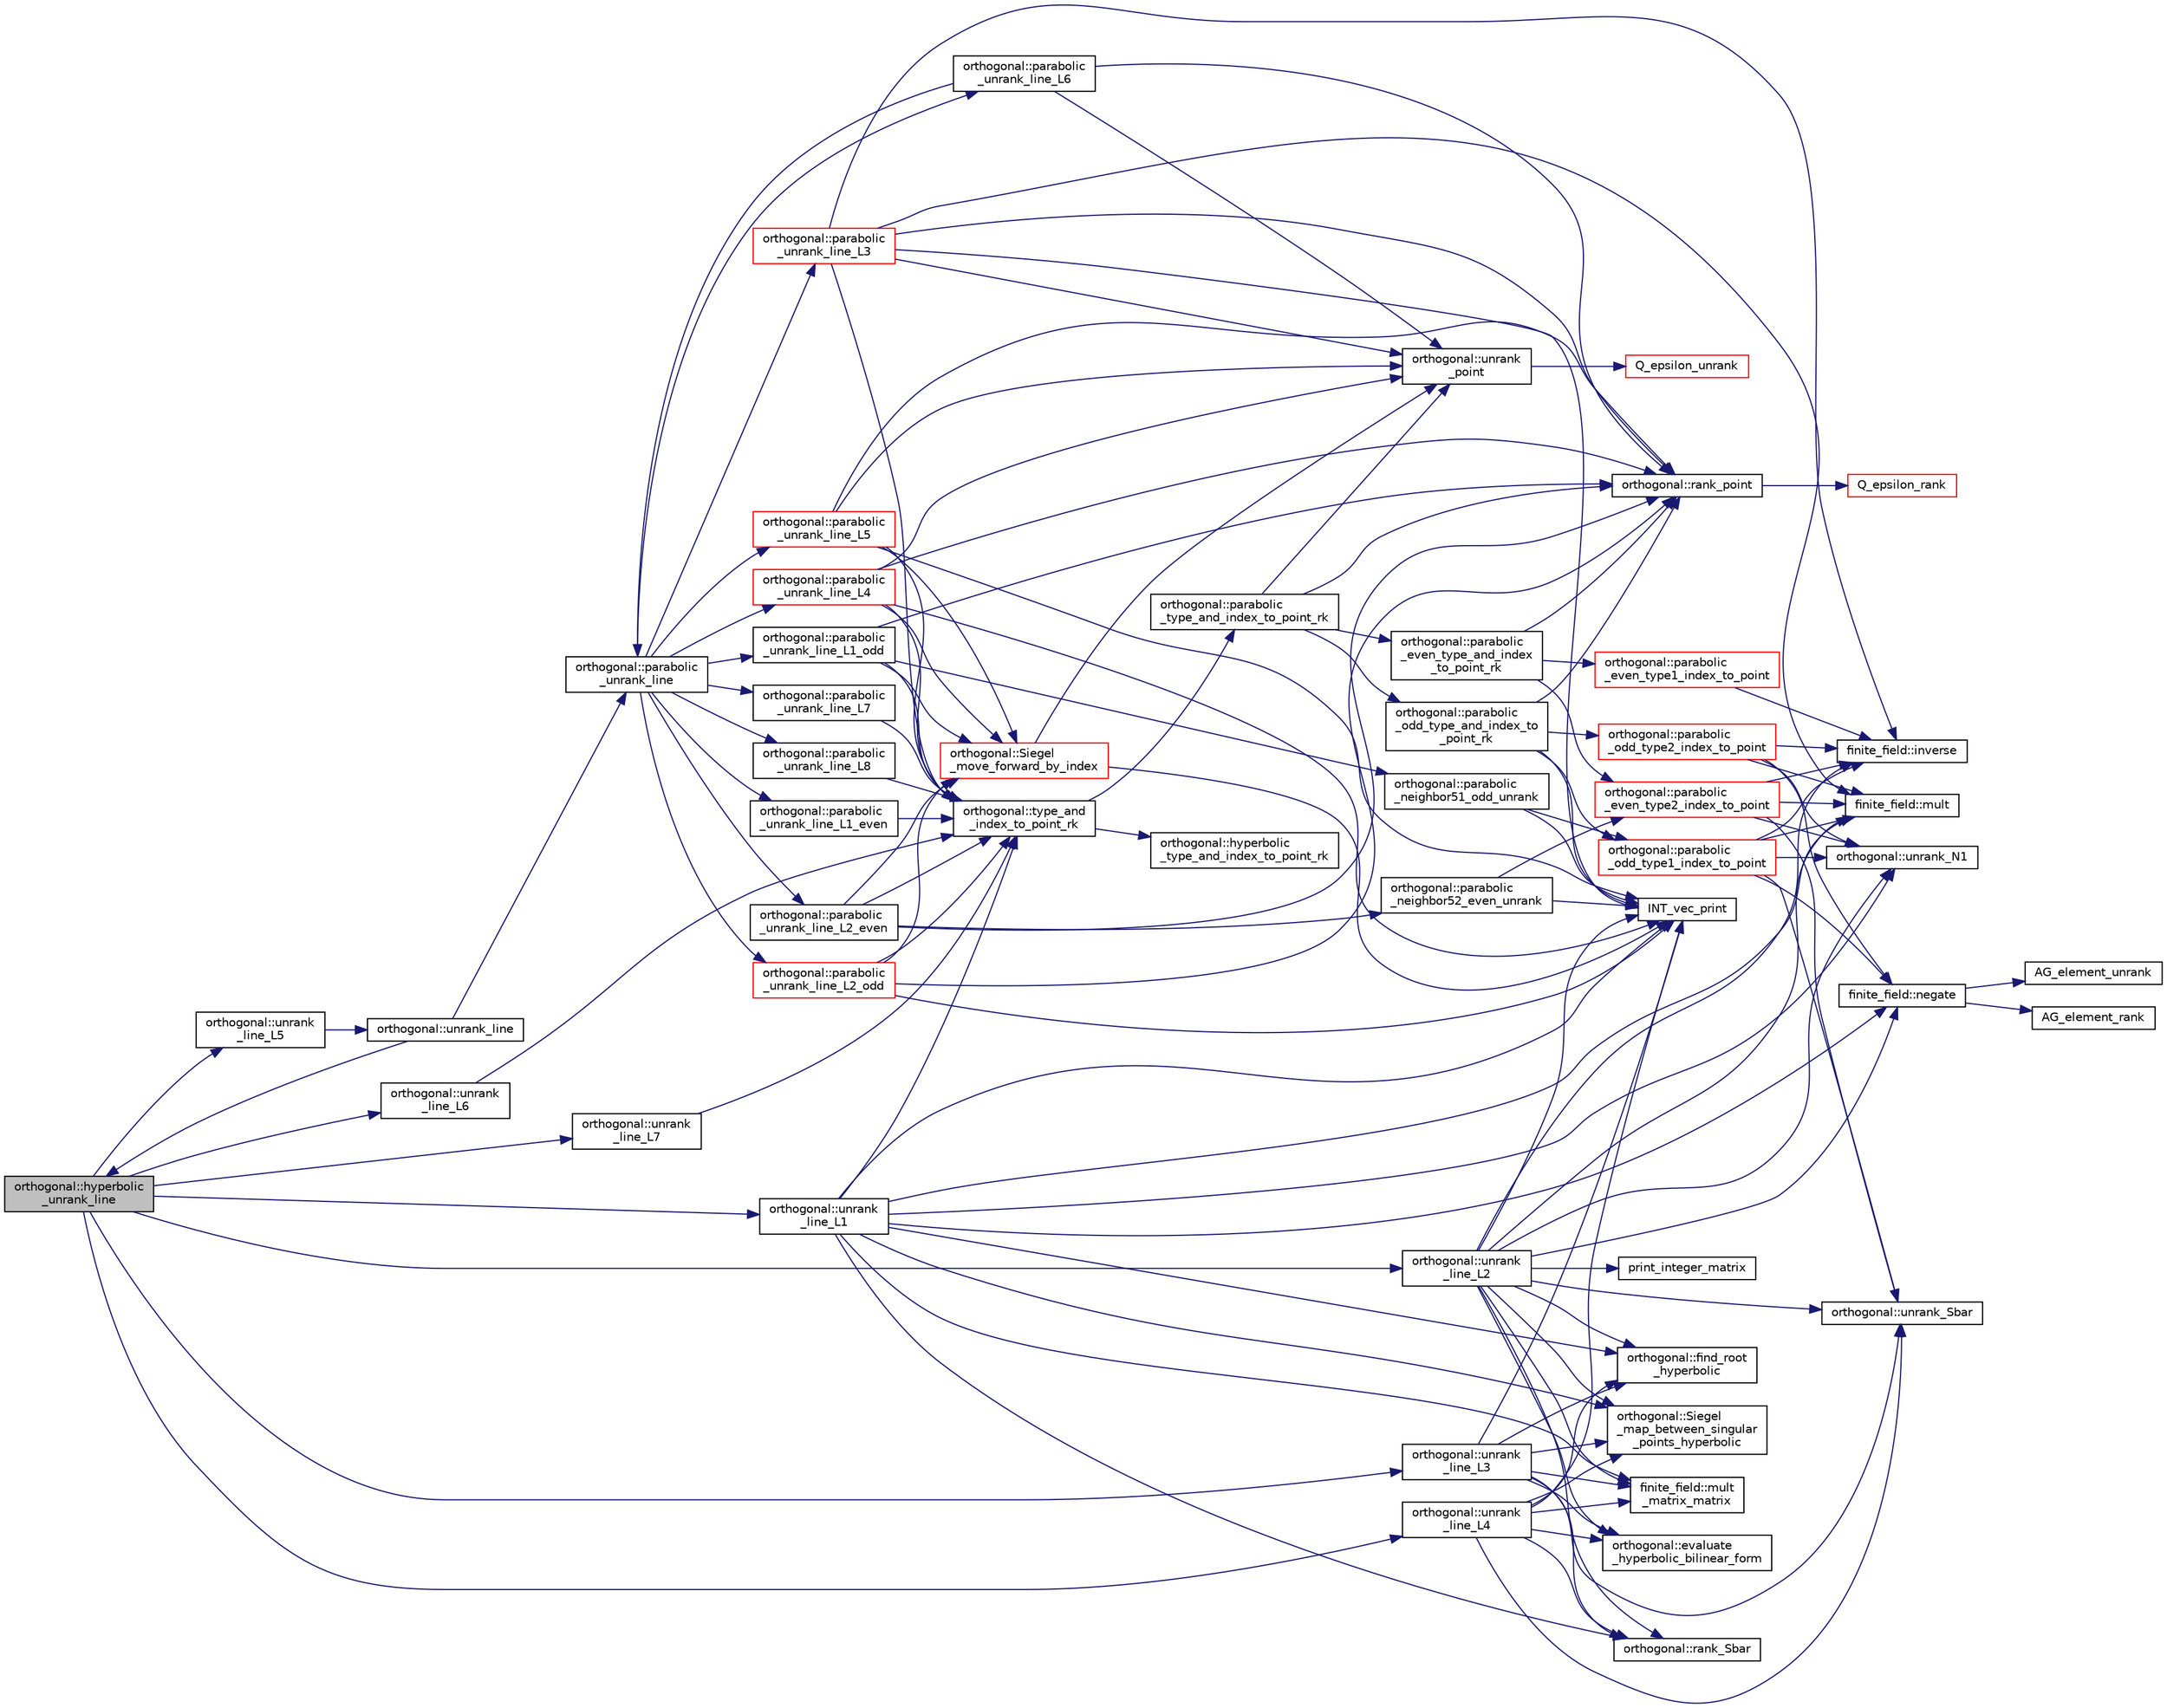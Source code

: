 digraph "orthogonal::hyperbolic_unrank_line"
{
  edge [fontname="Helvetica",fontsize="10",labelfontname="Helvetica",labelfontsize="10"];
  node [fontname="Helvetica",fontsize="10",shape=record];
  rankdir="LR";
  Node9209 [label="orthogonal::hyperbolic\l_unrank_line",height=0.2,width=0.4,color="black", fillcolor="grey75", style="filled", fontcolor="black"];
  Node9209 -> Node9210 [color="midnightblue",fontsize="10",style="solid",fontname="Helvetica"];
  Node9210 [label="orthogonal::unrank\l_line_L1",height=0.2,width=0.4,color="black", fillcolor="white", style="filled",URL="$d7/daa/classorthogonal.html#aca204928ad9c6c2d9e9afe2ea5af6d60"];
  Node9210 -> Node9211 [color="midnightblue",fontsize="10",style="solid",fontname="Helvetica"];
  Node9211 [label="orthogonal::type_and\l_index_to_point_rk",height=0.2,width=0.4,color="black", fillcolor="white", style="filled",URL="$d7/daa/classorthogonal.html#a319ef460cdfe3247d336c3fb482901eb"];
  Node9211 -> Node9212 [color="midnightblue",fontsize="10",style="solid",fontname="Helvetica"];
  Node9212 [label="orthogonal::hyperbolic\l_type_and_index_to_point_rk",height=0.2,width=0.4,color="black", fillcolor="white", style="filled",URL="$d7/daa/classorthogonal.html#af31cd843ff2e6eb4fe1ba9c49e62d1b8"];
  Node9211 -> Node9213 [color="midnightblue",fontsize="10",style="solid",fontname="Helvetica"];
  Node9213 [label="orthogonal::parabolic\l_type_and_index_to_point_rk",height=0.2,width=0.4,color="black", fillcolor="white", style="filled",URL="$d7/daa/classorthogonal.html#a67c316cf01b382762e6ac372f522d106"];
  Node9213 -> Node9214 [color="midnightblue",fontsize="10",style="solid",fontname="Helvetica"];
  Node9214 [label="orthogonal::unrank\l_point",height=0.2,width=0.4,color="black", fillcolor="white", style="filled",URL="$d7/daa/classorthogonal.html#ab655117100f7c66c19817b84ac5ac0a0"];
  Node9214 -> Node9215 [color="midnightblue",fontsize="10",style="solid",fontname="Helvetica"];
  Node9215 [label="Q_epsilon_unrank",height=0.2,width=0.4,color="red", fillcolor="white", style="filled",URL="$d4/d67/geometry_8h.html#af162c4d30d4a6528299e37551c353e7b"];
  Node9213 -> Node9236 [color="midnightblue",fontsize="10",style="solid",fontname="Helvetica"];
  Node9236 [label="orthogonal::rank_point",height=0.2,width=0.4,color="black", fillcolor="white", style="filled",URL="$d7/daa/classorthogonal.html#adb4f1528590a804b3c011a68c9ebf655"];
  Node9236 -> Node9237 [color="midnightblue",fontsize="10",style="solid",fontname="Helvetica"];
  Node9237 [label="Q_epsilon_rank",height=0.2,width=0.4,color="red", fillcolor="white", style="filled",URL="$d4/d67/geometry_8h.html#a0949e1151174e2988aa697cb31942e97"];
  Node9213 -> Node9257 [color="midnightblue",fontsize="10",style="solid",fontname="Helvetica"];
  Node9257 [label="orthogonal::parabolic\l_even_type_and_index\l_to_point_rk",height=0.2,width=0.4,color="black", fillcolor="white", style="filled",URL="$d7/daa/classorthogonal.html#af43894039e8c5a8039f52b93dfa3ff77"];
  Node9257 -> Node9258 [color="midnightblue",fontsize="10",style="solid",fontname="Helvetica"];
  Node9258 [label="orthogonal::parabolic\l_even_type1_index_to_point",height=0.2,width=0.4,color="red", fillcolor="white", style="filled",URL="$d7/daa/classorthogonal.html#a6646754b896f772146faceaa4100403f"];
  Node9258 -> Node9260 [color="midnightblue",fontsize="10",style="solid",fontname="Helvetica"];
  Node9260 [label="finite_field::inverse",height=0.2,width=0.4,color="black", fillcolor="white", style="filled",URL="$df/d5a/classfinite__field.html#a69f2a12c01e70b7ce2d115c5221c9cdd"];
  Node9257 -> Node9236 [color="midnightblue",fontsize="10",style="solid",fontname="Helvetica"];
  Node9257 -> Node9261 [color="midnightblue",fontsize="10",style="solid",fontname="Helvetica"];
  Node9261 [label="orthogonal::parabolic\l_even_type2_index_to_point",height=0.2,width=0.4,color="red", fillcolor="white", style="filled",URL="$d7/daa/classorthogonal.html#ac00a073ffe018536d0b07841b405533a"];
  Node9261 -> Node9262 [color="midnightblue",fontsize="10",style="solid",fontname="Helvetica"];
  Node9262 [label="orthogonal::unrank_N1",height=0.2,width=0.4,color="black", fillcolor="white", style="filled",URL="$d7/daa/classorthogonal.html#ac39ac9cea140f569c2b78ad01310b4b6"];
  Node9261 -> Node9264 [color="midnightblue",fontsize="10",style="solid",fontname="Helvetica"];
  Node9264 [label="orthogonal::unrank_Sbar",height=0.2,width=0.4,color="black", fillcolor="white", style="filled",URL="$d7/daa/classorthogonal.html#af5dc4e991f79be6bfdce4325648e037a"];
  Node9261 -> Node9260 [color="midnightblue",fontsize="10",style="solid",fontname="Helvetica"];
  Node9261 -> Node9266 [color="midnightblue",fontsize="10",style="solid",fontname="Helvetica"];
  Node9266 [label="finite_field::mult",height=0.2,width=0.4,color="black", fillcolor="white", style="filled",URL="$df/d5a/classfinite__field.html#a24fb5917aa6d4d656fd855b7f44a13b0"];
  Node9213 -> Node9270 [color="midnightblue",fontsize="10",style="solid",fontname="Helvetica"];
  Node9270 [label="orthogonal::parabolic\l_odd_type_and_index_to\l_point_rk",height=0.2,width=0.4,color="black", fillcolor="white", style="filled",URL="$d7/daa/classorthogonal.html#aac70113614b52601e38b3ce8cbffbc9a"];
  Node9270 -> Node9271 [color="midnightblue",fontsize="10",style="solid",fontname="Helvetica"];
  Node9271 [label="orthogonal::parabolic\l_odd_type1_index_to_point",height=0.2,width=0.4,color="red", fillcolor="white", style="filled",URL="$d7/daa/classorthogonal.html#a90ae2eb18659cb8dcd94eafc0b4eccf7"];
  Node9271 -> Node9262 [color="midnightblue",fontsize="10",style="solid",fontname="Helvetica"];
  Node9271 -> Node9272 [color="midnightblue",fontsize="10",style="solid",fontname="Helvetica"];
  Node9272 [label="finite_field::negate",height=0.2,width=0.4,color="black", fillcolor="white", style="filled",URL="$df/d5a/classfinite__field.html#aa9d798298f25d4a9262b5bc5f1733e31"];
  Node9272 -> Node9268 [color="midnightblue",fontsize="10",style="solid",fontname="Helvetica"];
  Node9268 [label="AG_element_unrank",height=0.2,width=0.4,color="black", fillcolor="white", style="filled",URL="$d4/d67/geometry_8h.html#a4a33b86c87b2879b97cfa1327abe2885"];
  Node9272 -> Node9269 [color="midnightblue",fontsize="10",style="solid",fontname="Helvetica"];
  Node9269 [label="AG_element_rank",height=0.2,width=0.4,color="black", fillcolor="white", style="filled",URL="$d4/d67/geometry_8h.html#ab2ac908d07dd8038fd996e26bdc75c17"];
  Node9271 -> Node9266 [color="midnightblue",fontsize="10",style="solid",fontname="Helvetica"];
  Node9271 -> Node9260 [color="midnightblue",fontsize="10",style="solid",fontname="Helvetica"];
  Node9271 -> Node9264 [color="midnightblue",fontsize="10",style="solid",fontname="Helvetica"];
  Node9270 -> Node9244 [color="midnightblue",fontsize="10",style="solid",fontname="Helvetica"];
  Node9244 [label="INT_vec_print",height=0.2,width=0.4,color="black", fillcolor="white", style="filled",URL="$df/dbf/sajeeb_8_c.html#a79a5901af0b47dd0d694109543c027fe"];
  Node9270 -> Node9236 [color="midnightblue",fontsize="10",style="solid",fontname="Helvetica"];
  Node9270 -> Node9273 [color="midnightblue",fontsize="10",style="solid",fontname="Helvetica"];
  Node9273 [label="orthogonal::parabolic\l_odd_type2_index_to_point",height=0.2,width=0.4,color="red", fillcolor="white", style="filled",URL="$d7/daa/classorthogonal.html#a7bbc04bb592d92a5dc35b77f33811fe0"];
  Node9273 -> Node9262 [color="midnightblue",fontsize="10",style="solid",fontname="Helvetica"];
  Node9273 -> Node9272 [color="midnightblue",fontsize="10",style="solid",fontname="Helvetica"];
  Node9273 -> Node9266 [color="midnightblue",fontsize="10",style="solid",fontname="Helvetica"];
  Node9273 -> Node9260 [color="midnightblue",fontsize="10",style="solid",fontname="Helvetica"];
  Node9210 -> Node9262 [color="midnightblue",fontsize="10",style="solid",fontname="Helvetica"];
  Node9210 -> Node9244 [color="midnightblue",fontsize="10",style="solid",fontname="Helvetica"];
  Node9210 -> Node9266 [color="midnightblue",fontsize="10",style="solid",fontname="Helvetica"];
  Node9210 -> Node9274 [color="midnightblue",fontsize="10",style="solid",fontname="Helvetica"];
  Node9274 [label="orthogonal::find_root\l_hyperbolic",height=0.2,width=0.4,color="black", fillcolor="white", style="filled",URL="$d7/daa/classorthogonal.html#a4cb66d7aec283cd032a99cb9b2b9992d"];
  Node9210 -> Node9275 [color="midnightblue",fontsize="10",style="solid",fontname="Helvetica"];
  Node9275 [label="orthogonal::Siegel\l_map_between_singular\l_points_hyperbolic",height=0.2,width=0.4,color="black", fillcolor="white", style="filled",URL="$d7/daa/classorthogonal.html#a5ee80bd3a8fb9799d248ade8fd7b20b3"];
  Node9210 -> Node9276 [color="midnightblue",fontsize="10",style="solid",fontname="Helvetica"];
  Node9276 [label="finite_field::mult\l_matrix_matrix",height=0.2,width=0.4,color="black", fillcolor="white", style="filled",URL="$df/d5a/classfinite__field.html#a5e28706b815838d0ec34de1fa74bc3c4"];
  Node9210 -> Node9272 [color="midnightblue",fontsize="10",style="solid",fontname="Helvetica"];
  Node9210 -> Node9277 [color="midnightblue",fontsize="10",style="solid",fontname="Helvetica"];
  Node9277 [label="orthogonal::rank_Sbar",height=0.2,width=0.4,color="black", fillcolor="white", style="filled",URL="$d7/daa/classorthogonal.html#aea0a2cc174275eea357b9a68f277e970"];
  Node9209 -> Node9278 [color="midnightblue",fontsize="10",style="solid",fontname="Helvetica"];
  Node9278 [label="orthogonal::unrank\l_line_L2",height=0.2,width=0.4,color="black", fillcolor="white", style="filled",URL="$d7/daa/classorthogonal.html#abb7883ab6e8726606f8b82094d1181a5"];
  Node9278 -> Node9264 [color="midnightblue",fontsize="10",style="solid",fontname="Helvetica"];
  Node9278 -> Node9244 [color="midnightblue",fontsize="10",style="solid",fontname="Helvetica"];
  Node9278 -> Node9277 [color="midnightblue",fontsize="10",style="solid",fontname="Helvetica"];
  Node9278 -> Node9272 [color="midnightblue",fontsize="10",style="solid",fontname="Helvetica"];
  Node9278 -> Node9266 [color="midnightblue",fontsize="10",style="solid",fontname="Helvetica"];
  Node9278 -> Node9262 [color="midnightblue",fontsize="10",style="solid",fontname="Helvetica"];
  Node9278 -> Node9274 [color="midnightblue",fontsize="10",style="solid",fontname="Helvetica"];
  Node9278 -> Node9275 [color="midnightblue",fontsize="10",style="solid",fontname="Helvetica"];
  Node9278 -> Node9279 [color="midnightblue",fontsize="10",style="solid",fontname="Helvetica"];
  Node9279 [label="print_integer_matrix",height=0.2,width=0.4,color="black", fillcolor="white", style="filled",URL="$d5/db4/io__and__os_8h.html#ab4d187a9b89a64102b971201b789b653"];
  Node9278 -> Node9276 [color="midnightblue",fontsize="10",style="solid",fontname="Helvetica"];
  Node9278 -> Node9280 [color="midnightblue",fontsize="10",style="solid",fontname="Helvetica"];
  Node9280 [label="orthogonal::evaluate\l_hyperbolic_bilinear_form",height=0.2,width=0.4,color="black", fillcolor="white", style="filled",URL="$d7/daa/classorthogonal.html#a839dc01b1c59a23b054ccf70c00cc9c9"];
  Node9278 -> Node9260 [color="midnightblue",fontsize="10",style="solid",fontname="Helvetica"];
  Node9209 -> Node9281 [color="midnightblue",fontsize="10",style="solid",fontname="Helvetica"];
  Node9281 [label="orthogonal::unrank\l_line_L3",height=0.2,width=0.4,color="black", fillcolor="white", style="filled",URL="$d7/daa/classorthogonal.html#a3546eded4c93131b31df43de26a08991"];
  Node9281 -> Node9264 [color="midnightblue",fontsize="10",style="solid",fontname="Helvetica"];
  Node9281 -> Node9244 [color="midnightblue",fontsize="10",style="solid",fontname="Helvetica"];
  Node9281 -> Node9274 [color="midnightblue",fontsize="10",style="solid",fontname="Helvetica"];
  Node9281 -> Node9275 [color="midnightblue",fontsize="10",style="solid",fontname="Helvetica"];
  Node9281 -> Node9276 [color="midnightblue",fontsize="10",style="solid",fontname="Helvetica"];
  Node9281 -> Node9280 [color="midnightblue",fontsize="10",style="solid",fontname="Helvetica"];
  Node9281 -> Node9277 [color="midnightblue",fontsize="10",style="solid",fontname="Helvetica"];
  Node9209 -> Node9282 [color="midnightblue",fontsize="10",style="solid",fontname="Helvetica"];
  Node9282 [label="orthogonal::unrank\l_line_L4",height=0.2,width=0.4,color="black", fillcolor="white", style="filled",URL="$d7/daa/classorthogonal.html#ab207c36ebccd5b91981d678a56ffd9eb"];
  Node9282 -> Node9264 [color="midnightblue",fontsize="10",style="solid",fontname="Helvetica"];
  Node9282 -> Node9244 [color="midnightblue",fontsize="10",style="solid",fontname="Helvetica"];
  Node9282 -> Node9274 [color="midnightblue",fontsize="10",style="solid",fontname="Helvetica"];
  Node9282 -> Node9275 [color="midnightblue",fontsize="10",style="solid",fontname="Helvetica"];
  Node9282 -> Node9276 [color="midnightblue",fontsize="10",style="solid",fontname="Helvetica"];
  Node9282 -> Node9280 [color="midnightblue",fontsize="10",style="solid",fontname="Helvetica"];
  Node9282 -> Node9277 [color="midnightblue",fontsize="10",style="solid",fontname="Helvetica"];
  Node9209 -> Node9283 [color="midnightblue",fontsize="10",style="solid",fontname="Helvetica"];
  Node9283 [label="orthogonal::unrank\l_line_L5",height=0.2,width=0.4,color="black", fillcolor="white", style="filled",URL="$d7/daa/classorthogonal.html#a64148a40b356447a00d985789ad74c82"];
  Node9283 -> Node9284 [color="midnightblue",fontsize="10",style="solid",fontname="Helvetica"];
  Node9284 [label="orthogonal::unrank_line",height=0.2,width=0.4,color="black", fillcolor="white", style="filled",URL="$d7/daa/classorthogonal.html#a27fec576f6e11b80dd4503fa3cf7611e"];
  Node9284 -> Node9209 [color="midnightblue",fontsize="10",style="solid",fontname="Helvetica"];
  Node9284 -> Node9285 [color="midnightblue",fontsize="10",style="solid",fontname="Helvetica"];
  Node9285 [label="orthogonal::parabolic\l_unrank_line",height=0.2,width=0.4,color="black", fillcolor="white", style="filled",URL="$d7/daa/classorthogonal.html#a449cc51a62e11b8699befe951b0f8a4c"];
  Node9285 -> Node9286 [color="midnightblue",fontsize="10",style="solid",fontname="Helvetica"];
  Node9286 [label="orthogonal::parabolic\l_unrank_line_L1_even",height=0.2,width=0.4,color="black", fillcolor="white", style="filled",URL="$d7/daa/classorthogonal.html#a83a57c7023d5a61881d39f00f7717d8b"];
  Node9286 -> Node9211 [color="midnightblue",fontsize="10",style="solid",fontname="Helvetica"];
  Node9285 -> Node9287 [color="midnightblue",fontsize="10",style="solid",fontname="Helvetica"];
  Node9287 [label="orthogonal::parabolic\l_unrank_line_L1_odd",height=0.2,width=0.4,color="black", fillcolor="white", style="filled",URL="$d7/daa/classorthogonal.html#af59966fe1bb32196deaafbe6849fdeb1"];
  Node9287 -> Node9211 [color="midnightblue",fontsize="10",style="solid",fontname="Helvetica"];
  Node9287 -> Node9288 [color="midnightblue",fontsize="10",style="solid",fontname="Helvetica"];
  Node9288 [label="orthogonal::parabolic\l_neighbor51_odd_unrank",height=0.2,width=0.4,color="black", fillcolor="white", style="filled",URL="$d7/daa/classorthogonal.html#a302082ae3d38f0a1bf150f1ac5e46942"];
  Node9288 -> Node9271 [color="midnightblue",fontsize="10",style="solid",fontname="Helvetica"];
  Node9288 -> Node9244 [color="midnightblue",fontsize="10",style="solid",fontname="Helvetica"];
  Node9287 -> Node9289 [color="midnightblue",fontsize="10",style="solid",fontname="Helvetica"];
  Node9289 [label="orthogonal::Siegel\l_move_forward_by_index",height=0.2,width=0.4,color="red", fillcolor="white", style="filled",URL="$d7/daa/classorthogonal.html#a606e885cb85b824bcda44154a3cfbfe8"];
  Node9289 -> Node9214 [color="midnightblue",fontsize="10",style="solid",fontname="Helvetica"];
  Node9289 -> Node9244 [color="midnightblue",fontsize="10",style="solid",fontname="Helvetica"];
  Node9287 -> Node9236 [color="midnightblue",fontsize="10",style="solid",fontname="Helvetica"];
  Node9285 -> Node9314 [color="midnightblue",fontsize="10",style="solid",fontname="Helvetica"];
  Node9314 [label="orthogonal::parabolic\l_unrank_line_L2_even",height=0.2,width=0.4,color="black", fillcolor="white", style="filled",URL="$d7/daa/classorthogonal.html#a57a7ad0d16ea67c0636c9f179eeed5d1"];
  Node9314 -> Node9211 [color="midnightblue",fontsize="10",style="solid",fontname="Helvetica"];
  Node9314 -> Node9315 [color="midnightblue",fontsize="10",style="solid",fontname="Helvetica"];
  Node9315 [label="orthogonal::parabolic\l_neighbor52_even_unrank",height=0.2,width=0.4,color="black", fillcolor="white", style="filled",URL="$d7/daa/classorthogonal.html#a3d73df62e2289e2e0728d93af3115e5b"];
  Node9315 -> Node9261 [color="midnightblue",fontsize="10",style="solid",fontname="Helvetica"];
  Node9315 -> Node9244 [color="midnightblue",fontsize="10",style="solid",fontname="Helvetica"];
  Node9314 -> Node9289 [color="midnightblue",fontsize="10",style="solid",fontname="Helvetica"];
  Node9314 -> Node9236 [color="midnightblue",fontsize="10",style="solid",fontname="Helvetica"];
  Node9285 -> Node9316 [color="midnightblue",fontsize="10",style="solid",fontname="Helvetica"];
  Node9316 [label="orthogonal::parabolic\l_unrank_line_L2_odd",height=0.2,width=0.4,color="red", fillcolor="white", style="filled",URL="$d7/daa/classorthogonal.html#a9ab8a29daee27c60803e2bf5026a9a9e"];
  Node9316 -> Node9211 [color="midnightblue",fontsize="10",style="solid",fontname="Helvetica"];
  Node9316 -> Node9289 [color="midnightblue",fontsize="10",style="solid",fontname="Helvetica"];
  Node9316 -> Node9244 [color="midnightblue",fontsize="10",style="solid",fontname="Helvetica"];
  Node9316 -> Node9236 [color="midnightblue",fontsize="10",style="solid",fontname="Helvetica"];
  Node9285 -> Node9318 [color="midnightblue",fontsize="10",style="solid",fontname="Helvetica"];
  Node9318 [label="orthogonal::parabolic\l_unrank_line_L3",height=0.2,width=0.4,color="red", fillcolor="white", style="filled",URL="$d7/daa/classorthogonal.html#ae1edfba289a03ed4d383514c2b0dc4b7"];
  Node9318 -> Node9211 [color="midnightblue",fontsize="10",style="solid",fontname="Helvetica"];
  Node9318 -> Node9214 [color="midnightblue",fontsize="10",style="solid",fontname="Helvetica"];
  Node9318 -> Node9244 [color="midnightblue",fontsize="10",style="solid",fontname="Helvetica"];
  Node9318 -> Node9266 [color="midnightblue",fontsize="10",style="solid",fontname="Helvetica"];
  Node9318 -> Node9260 [color="midnightblue",fontsize="10",style="solid",fontname="Helvetica"];
  Node9318 -> Node9236 [color="midnightblue",fontsize="10",style="solid",fontname="Helvetica"];
  Node9285 -> Node9323 [color="midnightblue",fontsize="10",style="solid",fontname="Helvetica"];
  Node9323 [label="orthogonal::parabolic\l_unrank_line_L4",height=0.2,width=0.4,color="red", fillcolor="white", style="filled",URL="$d7/daa/classorthogonal.html#a6a30b6c7f59498ad8c7f2bec7c78d2ff"];
  Node9323 -> Node9211 [color="midnightblue",fontsize="10",style="solid",fontname="Helvetica"];
  Node9323 -> Node9289 [color="midnightblue",fontsize="10",style="solid",fontname="Helvetica"];
  Node9323 -> Node9236 [color="midnightblue",fontsize="10",style="solid",fontname="Helvetica"];
  Node9323 -> Node9214 [color="midnightblue",fontsize="10",style="solid",fontname="Helvetica"];
  Node9323 -> Node9244 [color="midnightblue",fontsize="10",style="solid",fontname="Helvetica"];
  Node9285 -> Node9325 [color="midnightblue",fontsize="10",style="solid",fontname="Helvetica"];
  Node9325 [label="orthogonal::parabolic\l_unrank_line_L5",height=0.2,width=0.4,color="red", fillcolor="white", style="filled",URL="$d7/daa/classorthogonal.html#a77831b97ebbbc5d8103c5e7e0edfeb9b"];
  Node9325 -> Node9211 [color="midnightblue",fontsize="10",style="solid",fontname="Helvetica"];
  Node9325 -> Node9289 [color="midnightblue",fontsize="10",style="solid",fontname="Helvetica"];
  Node9325 -> Node9236 [color="midnightblue",fontsize="10",style="solid",fontname="Helvetica"];
  Node9325 -> Node9214 [color="midnightblue",fontsize="10",style="solid",fontname="Helvetica"];
  Node9325 -> Node9244 [color="midnightblue",fontsize="10",style="solid",fontname="Helvetica"];
  Node9285 -> Node9327 [color="midnightblue",fontsize="10",style="solid",fontname="Helvetica"];
  Node9327 [label="orthogonal::parabolic\l_unrank_line_L6",height=0.2,width=0.4,color="black", fillcolor="white", style="filled",URL="$d7/daa/classorthogonal.html#a3fecd8b43b3e09d6b35e550850b11d56"];
  Node9327 -> Node9285 [color="midnightblue",fontsize="10",style="solid",fontname="Helvetica"];
  Node9327 -> Node9214 [color="midnightblue",fontsize="10",style="solid",fontname="Helvetica"];
  Node9327 -> Node9236 [color="midnightblue",fontsize="10",style="solid",fontname="Helvetica"];
  Node9285 -> Node9328 [color="midnightblue",fontsize="10",style="solid",fontname="Helvetica"];
  Node9328 [label="orthogonal::parabolic\l_unrank_line_L7",height=0.2,width=0.4,color="black", fillcolor="white", style="filled",URL="$d7/daa/classorthogonal.html#af37feffb93b694bd8b9f5ff5f8bdd4eb"];
  Node9328 -> Node9211 [color="midnightblue",fontsize="10",style="solid",fontname="Helvetica"];
  Node9285 -> Node9329 [color="midnightblue",fontsize="10",style="solid",fontname="Helvetica"];
  Node9329 [label="orthogonal::parabolic\l_unrank_line_L8",height=0.2,width=0.4,color="black", fillcolor="white", style="filled",URL="$d7/daa/classorthogonal.html#a97e23bbc8eb995d6ee0dba00f2b0d34f"];
  Node9329 -> Node9211 [color="midnightblue",fontsize="10",style="solid",fontname="Helvetica"];
  Node9209 -> Node9330 [color="midnightblue",fontsize="10",style="solid",fontname="Helvetica"];
  Node9330 [label="orthogonal::unrank\l_line_L6",height=0.2,width=0.4,color="black", fillcolor="white", style="filled",URL="$d7/daa/classorthogonal.html#a91145776fc4185d7277ddf019064f7ea"];
  Node9330 -> Node9211 [color="midnightblue",fontsize="10",style="solid",fontname="Helvetica"];
  Node9209 -> Node9331 [color="midnightblue",fontsize="10",style="solid",fontname="Helvetica"];
  Node9331 [label="orthogonal::unrank\l_line_L7",height=0.2,width=0.4,color="black", fillcolor="white", style="filled",URL="$d7/daa/classorthogonal.html#a6dbd5481e532a8f7232acded49f5c05e"];
  Node9331 -> Node9211 [color="midnightblue",fontsize="10",style="solid",fontname="Helvetica"];
}
